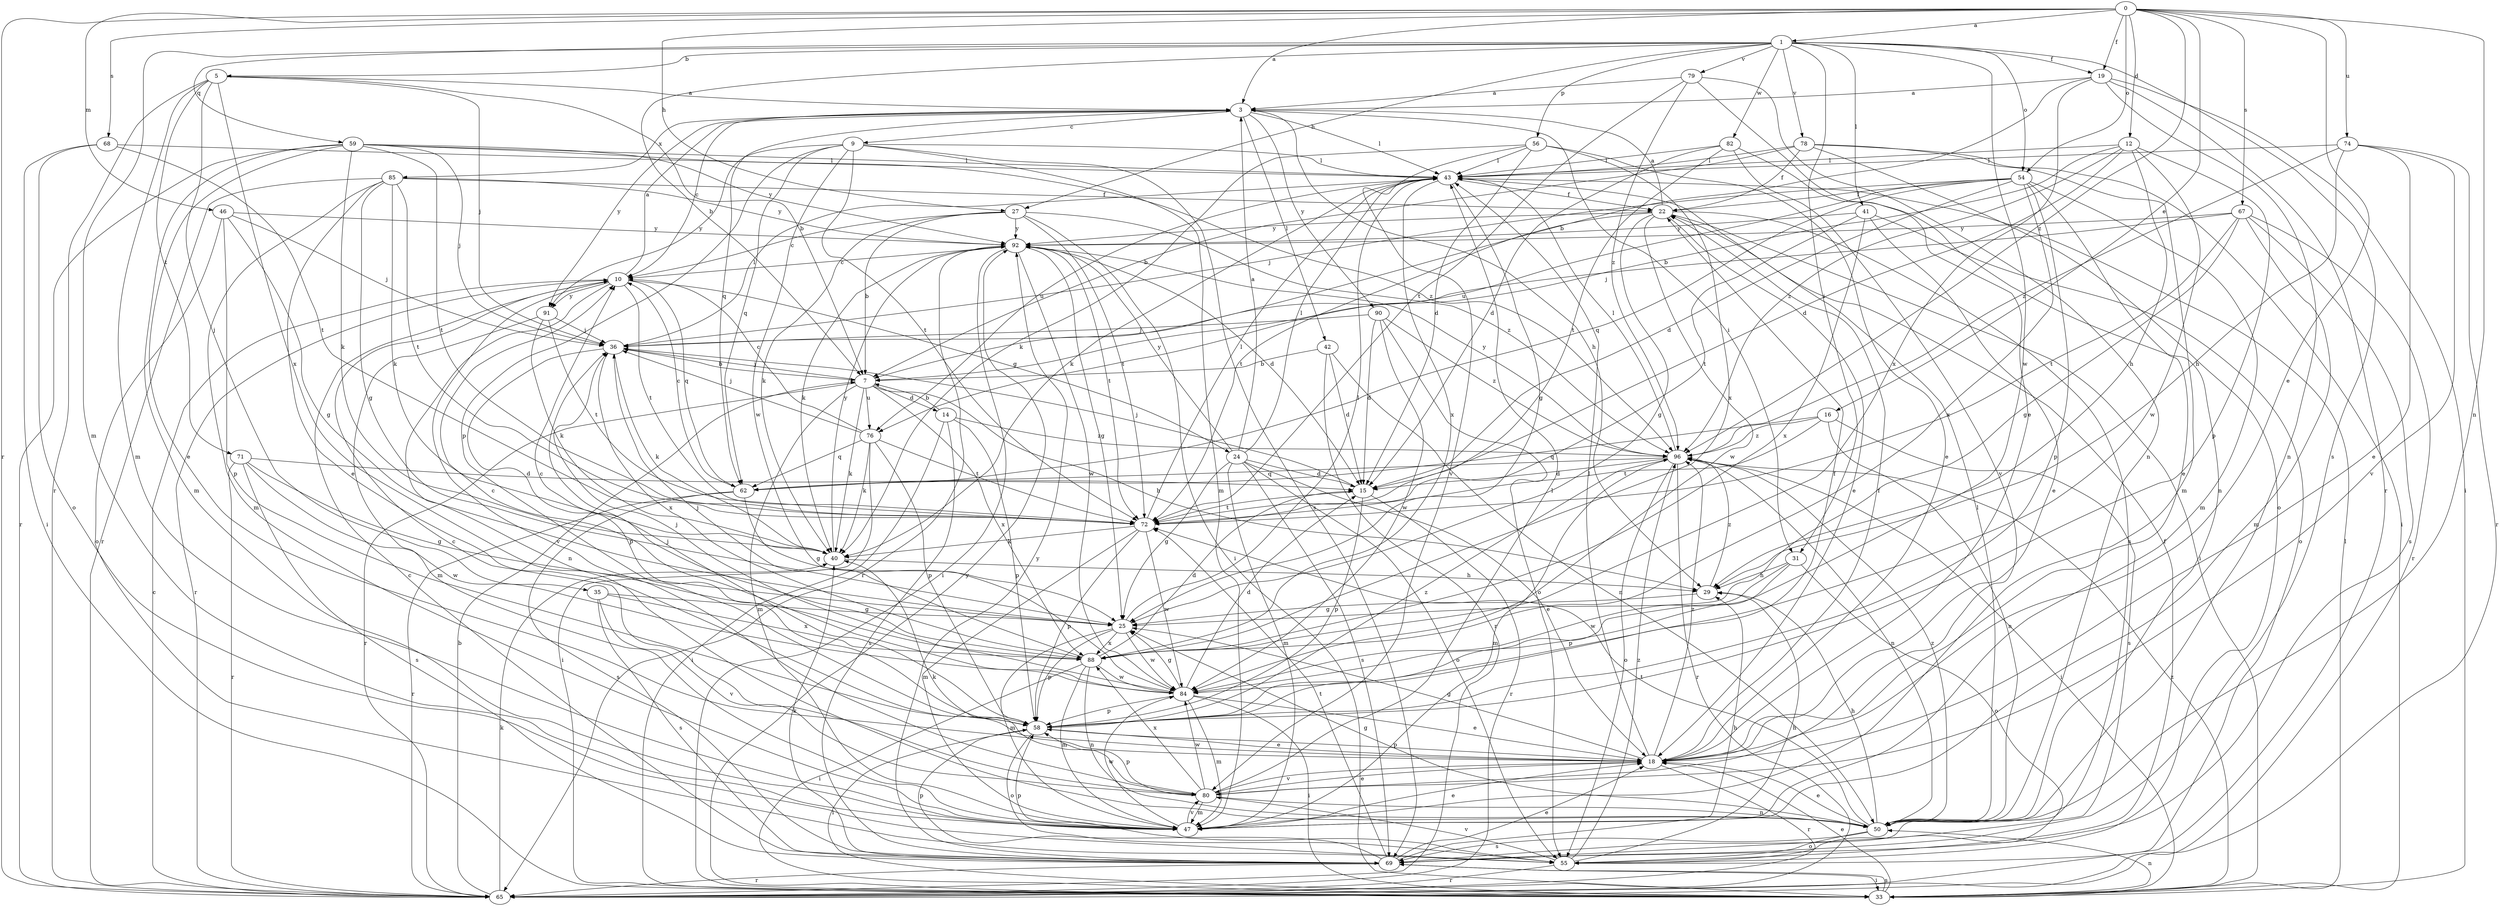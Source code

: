 strict digraph  {
0;
1;
3;
5;
7;
9;
10;
12;
14;
15;
16;
18;
19;
22;
24;
25;
27;
29;
31;
33;
35;
36;
40;
41;
42;
43;
46;
47;
50;
54;
55;
56;
58;
59;
62;
65;
67;
68;
69;
71;
72;
74;
76;
78;
79;
80;
82;
84;
85;
88;
90;
91;
92;
96;
0 -> 1  [label=a];
0 -> 3  [label=a];
0 -> 12  [label=d];
0 -> 16  [label=e];
0 -> 18  [label=e];
0 -> 19  [label=f];
0 -> 27  [label=h];
0 -> 46  [label=m];
0 -> 50  [label=n];
0 -> 54  [label=o];
0 -> 65  [label=r];
0 -> 67  [label=s];
0 -> 68  [label=s];
0 -> 74  [label=u];
0 -> 96  [label=z];
1 -> 5  [label=b];
1 -> 7  [label=b];
1 -> 19  [label=f];
1 -> 27  [label=h];
1 -> 31  [label=i];
1 -> 41  [label=l];
1 -> 47  [label=m];
1 -> 54  [label=o];
1 -> 56  [label=p];
1 -> 59  [label=q];
1 -> 69  [label=s];
1 -> 78  [label=v];
1 -> 79  [label=v];
1 -> 82  [label=w];
1 -> 84  [label=w];
3 -> 9  [label=c];
3 -> 10  [label=c];
3 -> 29  [label=h];
3 -> 31  [label=i];
3 -> 42  [label=l];
3 -> 43  [label=l];
3 -> 62  [label=q];
3 -> 85  [label=x];
3 -> 90  [label=y];
3 -> 91  [label=y];
5 -> 3  [label=a];
5 -> 7  [label=b];
5 -> 35  [label=j];
5 -> 36  [label=j];
5 -> 47  [label=m];
5 -> 65  [label=r];
5 -> 71  [label=t];
5 -> 88  [label=x];
7 -> 14  [label=d];
7 -> 29  [label=h];
7 -> 36  [label=j];
7 -> 40  [label=k];
7 -> 47  [label=m];
7 -> 65  [label=r];
7 -> 76  [label=u];
7 -> 88  [label=x];
9 -> 43  [label=l];
9 -> 47  [label=m];
9 -> 58  [label=p];
9 -> 62  [label=q];
9 -> 69  [label=s];
9 -> 72  [label=t];
9 -> 84  [label=w];
9 -> 91  [label=y];
10 -> 3  [label=a];
10 -> 24  [label=g];
10 -> 50  [label=n];
10 -> 62  [label=q];
10 -> 65  [label=r];
10 -> 72  [label=t];
10 -> 80  [label=v];
10 -> 91  [label=y];
12 -> 7  [label=b];
12 -> 15  [label=d];
12 -> 29  [label=h];
12 -> 43  [label=l];
12 -> 58  [label=p];
12 -> 84  [label=w];
12 -> 96  [label=z];
14 -> 7  [label=b];
14 -> 33  [label=i];
14 -> 58  [label=p];
14 -> 69  [label=s];
14 -> 96  [label=z];
15 -> 36  [label=j];
15 -> 58  [label=p];
15 -> 65  [label=r];
15 -> 72  [label=t];
16 -> 50  [label=n];
16 -> 62  [label=q];
16 -> 69  [label=s];
16 -> 72  [label=t];
16 -> 96  [label=z];
18 -> 22  [label=f];
18 -> 25  [label=g];
18 -> 43  [label=l];
18 -> 58  [label=p];
18 -> 65  [label=r];
18 -> 80  [label=v];
18 -> 96  [label=z];
19 -> 3  [label=a];
19 -> 7  [label=b];
19 -> 33  [label=i];
19 -> 50  [label=n];
19 -> 65  [label=r];
19 -> 88  [label=x];
22 -> 3  [label=a];
22 -> 18  [label=e];
22 -> 25  [label=g];
22 -> 33  [label=i];
22 -> 69  [label=s];
22 -> 72  [label=t];
22 -> 84  [label=w];
22 -> 92  [label=y];
24 -> 3  [label=a];
24 -> 15  [label=d];
24 -> 18  [label=e];
24 -> 25  [label=g];
24 -> 43  [label=l];
24 -> 47  [label=m];
24 -> 55  [label=o];
24 -> 69  [label=s];
24 -> 92  [label=y];
25 -> 43  [label=l];
25 -> 47  [label=m];
25 -> 58  [label=p];
25 -> 84  [label=w];
25 -> 88  [label=x];
27 -> 7  [label=b];
27 -> 10  [label=c];
27 -> 33  [label=i];
27 -> 40  [label=k];
27 -> 72  [label=t];
27 -> 92  [label=y];
27 -> 96  [label=z];
29 -> 25  [label=g];
29 -> 96  [label=z];
31 -> 29  [label=h];
31 -> 55  [label=o];
31 -> 58  [label=p];
31 -> 84  [label=w];
33 -> 18  [label=e];
33 -> 43  [label=l];
33 -> 50  [label=n];
33 -> 69  [label=s];
33 -> 92  [label=y];
33 -> 96  [label=z];
35 -> 25  [label=g];
35 -> 69  [label=s];
35 -> 80  [label=v];
35 -> 88  [label=x];
36 -> 7  [label=b];
36 -> 40  [label=k];
36 -> 43  [label=l];
36 -> 58  [label=p];
36 -> 88  [label=x];
40 -> 29  [label=h];
40 -> 92  [label=y];
41 -> 18  [label=e];
41 -> 55  [label=o];
41 -> 72  [label=t];
41 -> 88  [label=x];
41 -> 92  [label=y];
42 -> 7  [label=b];
42 -> 15  [label=d];
42 -> 50  [label=n];
42 -> 65  [label=r];
43 -> 22  [label=f];
43 -> 25  [label=g];
43 -> 40  [label=k];
43 -> 76  [label=u];
43 -> 88  [label=x];
46 -> 25  [label=g];
46 -> 36  [label=j];
46 -> 55  [label=o];
46 -> 58  [label=p];
46 -> 92  [label=y];
47 -> 18  [label=e];
47 -> 80  [label=v];
47 -> 84  [label=w];
50 -> 18  [label=e];
50 -> 25  [label=g];
50 -> 29  [label=h];
50 -> 43  [label=l];
50 -> 55  [label=o];
50 -> 69  [label=s];
50 -> 72  [label=t];
50 -> 96  [label=z];
54 -> 15  [label=d];
54 -> 18  [label=e];
54 -> 22  [label=f];
54 -> 36  [label=j];
54 -> 47  [label=m];
54 -> 58  [label=p];
54 -> 62  [label=q];
54 -> 76  [label=u];
54 -> 88  [label=x];
55 -> 22  [label=f];
55 -> 29  [label=h];
55 -> 58  [label=p];
55 -> 65  [label=r];
55 -> 80  [label=v];
55 -> 96  [label=z];
56 -> 15  [label=d];
56 -> 18  [label=e];
56 -> 40  [label=k];
56 -> 43  [label=l];
56 -> 80  [label=v];
56 -> 88  [label=x];
58 -> 18  [label=e];
58 -> 22  [label=f];
58 -> 33  [label=i];
58 -> 36  [label=j];
58 -> 55  [label=o];
58 -> 96  [label=z];
59 -> 18  [label=e];
59 -> 36  [label=j];
59 -> 40  [label=k];
59 -> 43  [label=l];
59 -> 47  [label=m];
59 -> 65  [label=r];
59 -> 72  [label=t];
59 -> 92  [label=y];
59 -> 96  [label=z];
62 -> 10  [label=c];
62 -> 25  [label=g];
62 -> 65  [label=r];
62 -> 69  [label=s];
65 -> 7  [label=b];
65 -> 10  [label=c];
65 -> 40  [label=k];
67 -> 25  [label=g];
67 -> 36  [label=j];
67 -> 47  [label=m];
67 -> 65  [label=r];
67 -> 69  [label=s];
67 -> 72  [label=t];
67 -> 92  [label=y];
68 -> 33  [label=i];
68 -> 43  [label=l];
68 -> 55  [label=o];
68 -> 72  [label=t];
69 -> 10  [label=c];
69 -> 18  [label=e];
69 -> 29  [label=h];
69 -> 33  [label=i];
69 -> 40  [label=k];
69 -> 58  [label=p];
69 -> 65  [label=r];
69 -> 72  [label=t];
69 -> 92  [label=y];
71 -> 15  [label=d];
71 -> 25  [label=g];
71 -> 65  [label=r];
71 -> 69  [label=s];
71 -> 84  [label=w];
72 -> 40  [label=k];
72 -> 43  [label=l];
72 -> 47  [label=m];
72 -> 58  [label=p];
72 -> 84  [label=w];
74 -> 18  [label=e];
74 -> 29  [label=h];
74 -> 43  [label=l];
74 -> 65  [label=r];
74 -> 80  [label=v];
74 -> 96  [label=z];
76 -> 10  [label=c];
76 -> 33  [label=i];
76 -> 36  [label=j];
76 -> 40  [label=k];
76 -> 58  [label=p];
76 -> 62  [label=q];
76 -> 72  [label=t];
78 -> 7  [label=b];
78 -> 22  [label=f];
78 -> 33  [label=i];
78 -> 43  [label=l];
78 -> 47  [label=m];
78 -> 55  [label=o];
79 -> 3  [label=a];
79 -> 18  [label=e];
79 -> 50  [label=n];
79 -> 72  [label=t];
79 -> 96  [label=z];
80 -> 10  [label=c];
80 -> 18  [label=e];
80 -> 40  [label=k];
80 -> 43  [label=l];
80 -> 47  [label=m];
80 -> 50  [label=n];
80 -> 58  [label=p];
80 -> 84  [label=w];
80 -> 88  [label=x];
82 -> 15  [label=d];
82 -> 43  [label=l];
82 -> 50  [label=n];
82 -> 72  [label=t];
82 -> 80  [label=v];
84 -> 10  [label=c];
84 -> 15  [label=d];
84 -> 18  [label=e];
84 -> 25  [label=g];
84 -> 33  [label=i];
84 -> 36  [label=j];
84 -> 47  [label=m];
84 -> 58  [label=p];
85 -> 18  [label=e];
85 -> 22  [label=f];
85 -> 25  [label=g];
85 -> 40  [label=k];
85 -> 47  [label=m];
85 -> 65  [label=r];
85 -> 72  [label=t];
85 -> 92  [label=y];
88 -> 10  [label=c];
88 -> 15  [label=d];
88 -> 33  [label=i];
88 -> 36  [label=j];
88 -> 47  [label=m];
88 -> 50  [label=n];
88 -> 84  [label=w];
90 -> 15  [label=d];
90 -> 36  [label=j];
90 -> 55  [label=o];
90 -> 84  [label=w];
90 -> 96  [label=z];
91 -> 36  [label=j];
91 -> 40  [label=k];
91 -> 47  [label=m];
91 -> 72  [label=t];
92 -> 10  [label=c];
92 -> 15  [label=d];
92 -> 25  [label=g];
92 -> 33  [label=i];
92 -> 40  [label=k];
92 -> 65  [label=r];
92 -> 72  [label=t];
92 -> 84  [label=w];
96 -> 15  [label=d];
96 -> 33  [label=i];
96 -> 43  [label=l];
96 -> 47  [label=m];
96 -> 50  [label=n];
96 -> 55  [label=o];
96 -> 62  [label=q];
96 -> 65  [label=r];
96 -> 92  [label=y];
}
